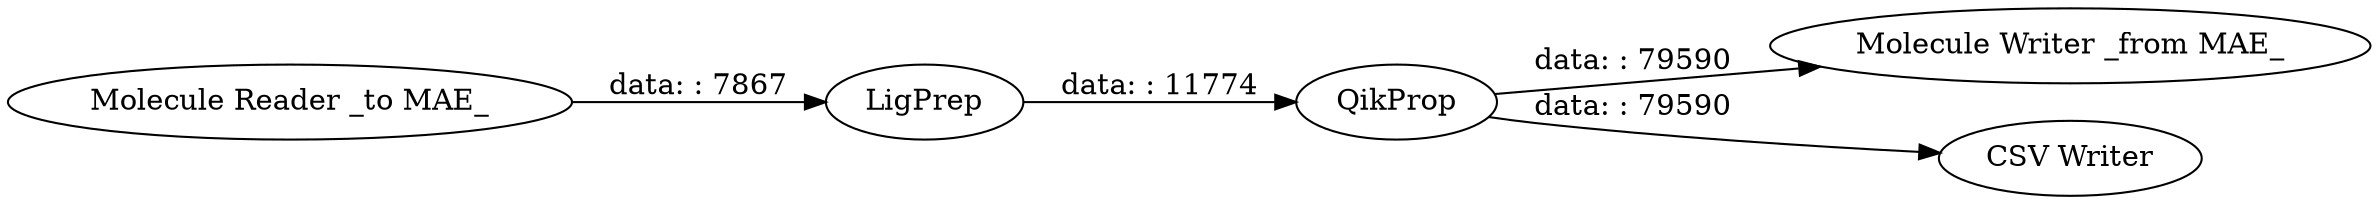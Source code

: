 digraph {
	"-8256025172499080877_36" [label="Molecule Reader _to MAE_"]
	"-8256025172499080877_34" [label="Molecule Writer _from MAE_"]
	"-8256025172499080877_32" [label=LigPrep]
	"-8256025172499080877_35" [label="CSV Writer"]
	"-8256025172499080877_33" [label=QikProp]
	"-8256025172499080877_32" -> "-8256025172499080877_33" [label="data: : 11774"]
	"-8256025172499080877_36" -> "-8256025172499080877_32" [label="data: : 7867"]
	"-8256025172499080877_33" -> "-8256025172499080877_35" [label="data: : 79590"]
	"-8256025172499080877_33" -> "-8256025172499080877_34" [label="data: : 79590"]
	rankdir=LR
}
